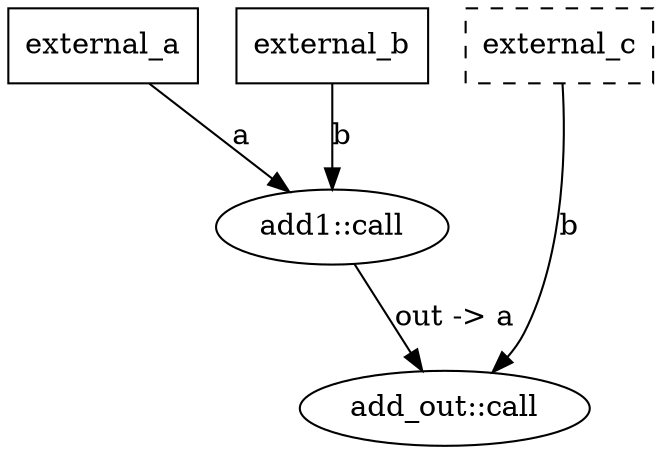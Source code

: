 digraph {
external_a [shape=box label="external_a"]
external_b [shape=box label="external_b"]
external_c [shape=box label="external_c" style=dashed]
{rank=same; external_a; external_b; external_c;}
add1 [label="add1::call"]
add_out [label="add_out::call"]
external_a -> add1 [style=solid label="a"]
external_b -> add1 [style=solid label="b"]
add1 -> add_out [style=solid label="out -> a"]
external_c -> add_out [style=solid label="b"]
}